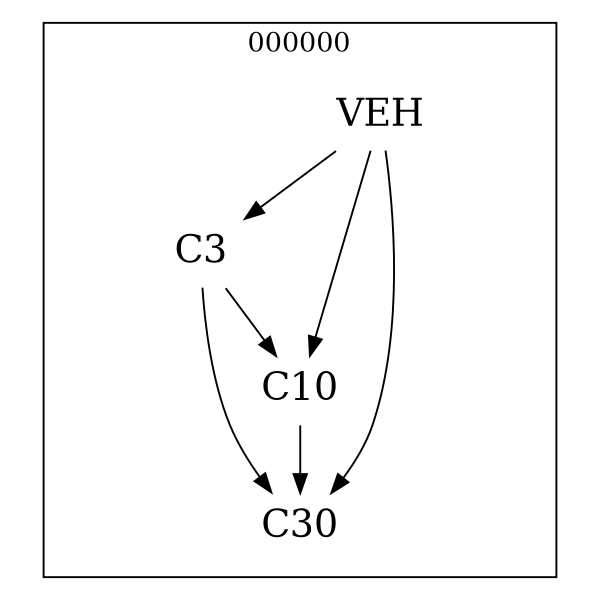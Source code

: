 strict digraph DAGS {
	size = "4,4!" ; ratio ="fill"; subgraph cluster_0{
			labeldoc = "t";
			label = "000000";node	[label= VEH, shape = plaintext, fontsize=20] VEH;node	[label= C3, shape = plaintext, fontsize=20] C3;node	[label= C10, shape = plaintext, fontsize=20] C10;node	[label= C30, shape = plaintext, fontsize=20] C30;
VEH->C3;
VEH->C10;
VEH->C30;
C3->C10;
C3->C30;
C10->C30;
	}}